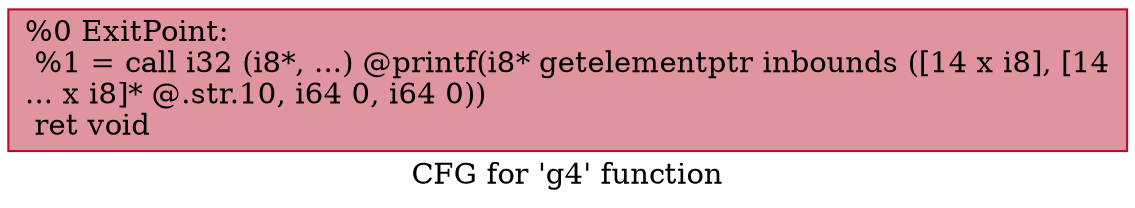 digraph "CFG for 'g4' function" {
	label="CFG for 'g4' function";

	Node0x56182ebe6890 [shape=record,color="#b70d28ff", style=filled, fillcolor="#b70d2870",label="{%0 ExitPoint:\l  %1 = call i32 (i8*, ...) @printf(i8* getelementptr inbounds ([14 x i8], [14\l... x i8]* @.str.10, i64 0, i64 0))\l  ret void\l}"];
}

